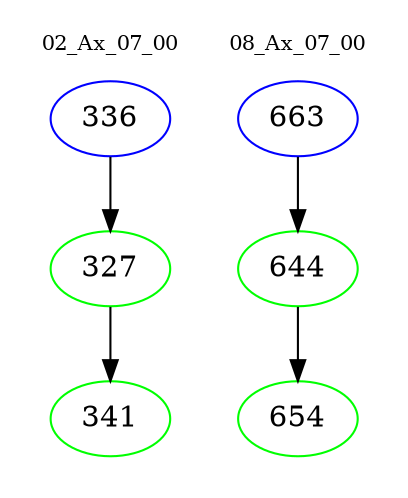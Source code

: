 digraph{
subgraph cluster_0 {
color = white
label = "02_Ax_07_00";
fontsize=10;
T0_336 [label="336", color="blue"]
T0_336 -> T0_327 [color="black"]
T0_327 [label="327", color="green"]
T0_327 -> T0_341 [color="black"]
T0_341 [label="341", color="green"]
}
subgraph cluster_1 {
color = white
label = "08_Ax_07_00";
fontsize=10;
T1_663 [label="663", color="blue"]
T1_663 -> T1_644 [color="black"]
T1_644 [label="644", color="green"]
T1_644 -> T1_654 [color="black"]
T1_654 [label="654", color="green"]
}
}
